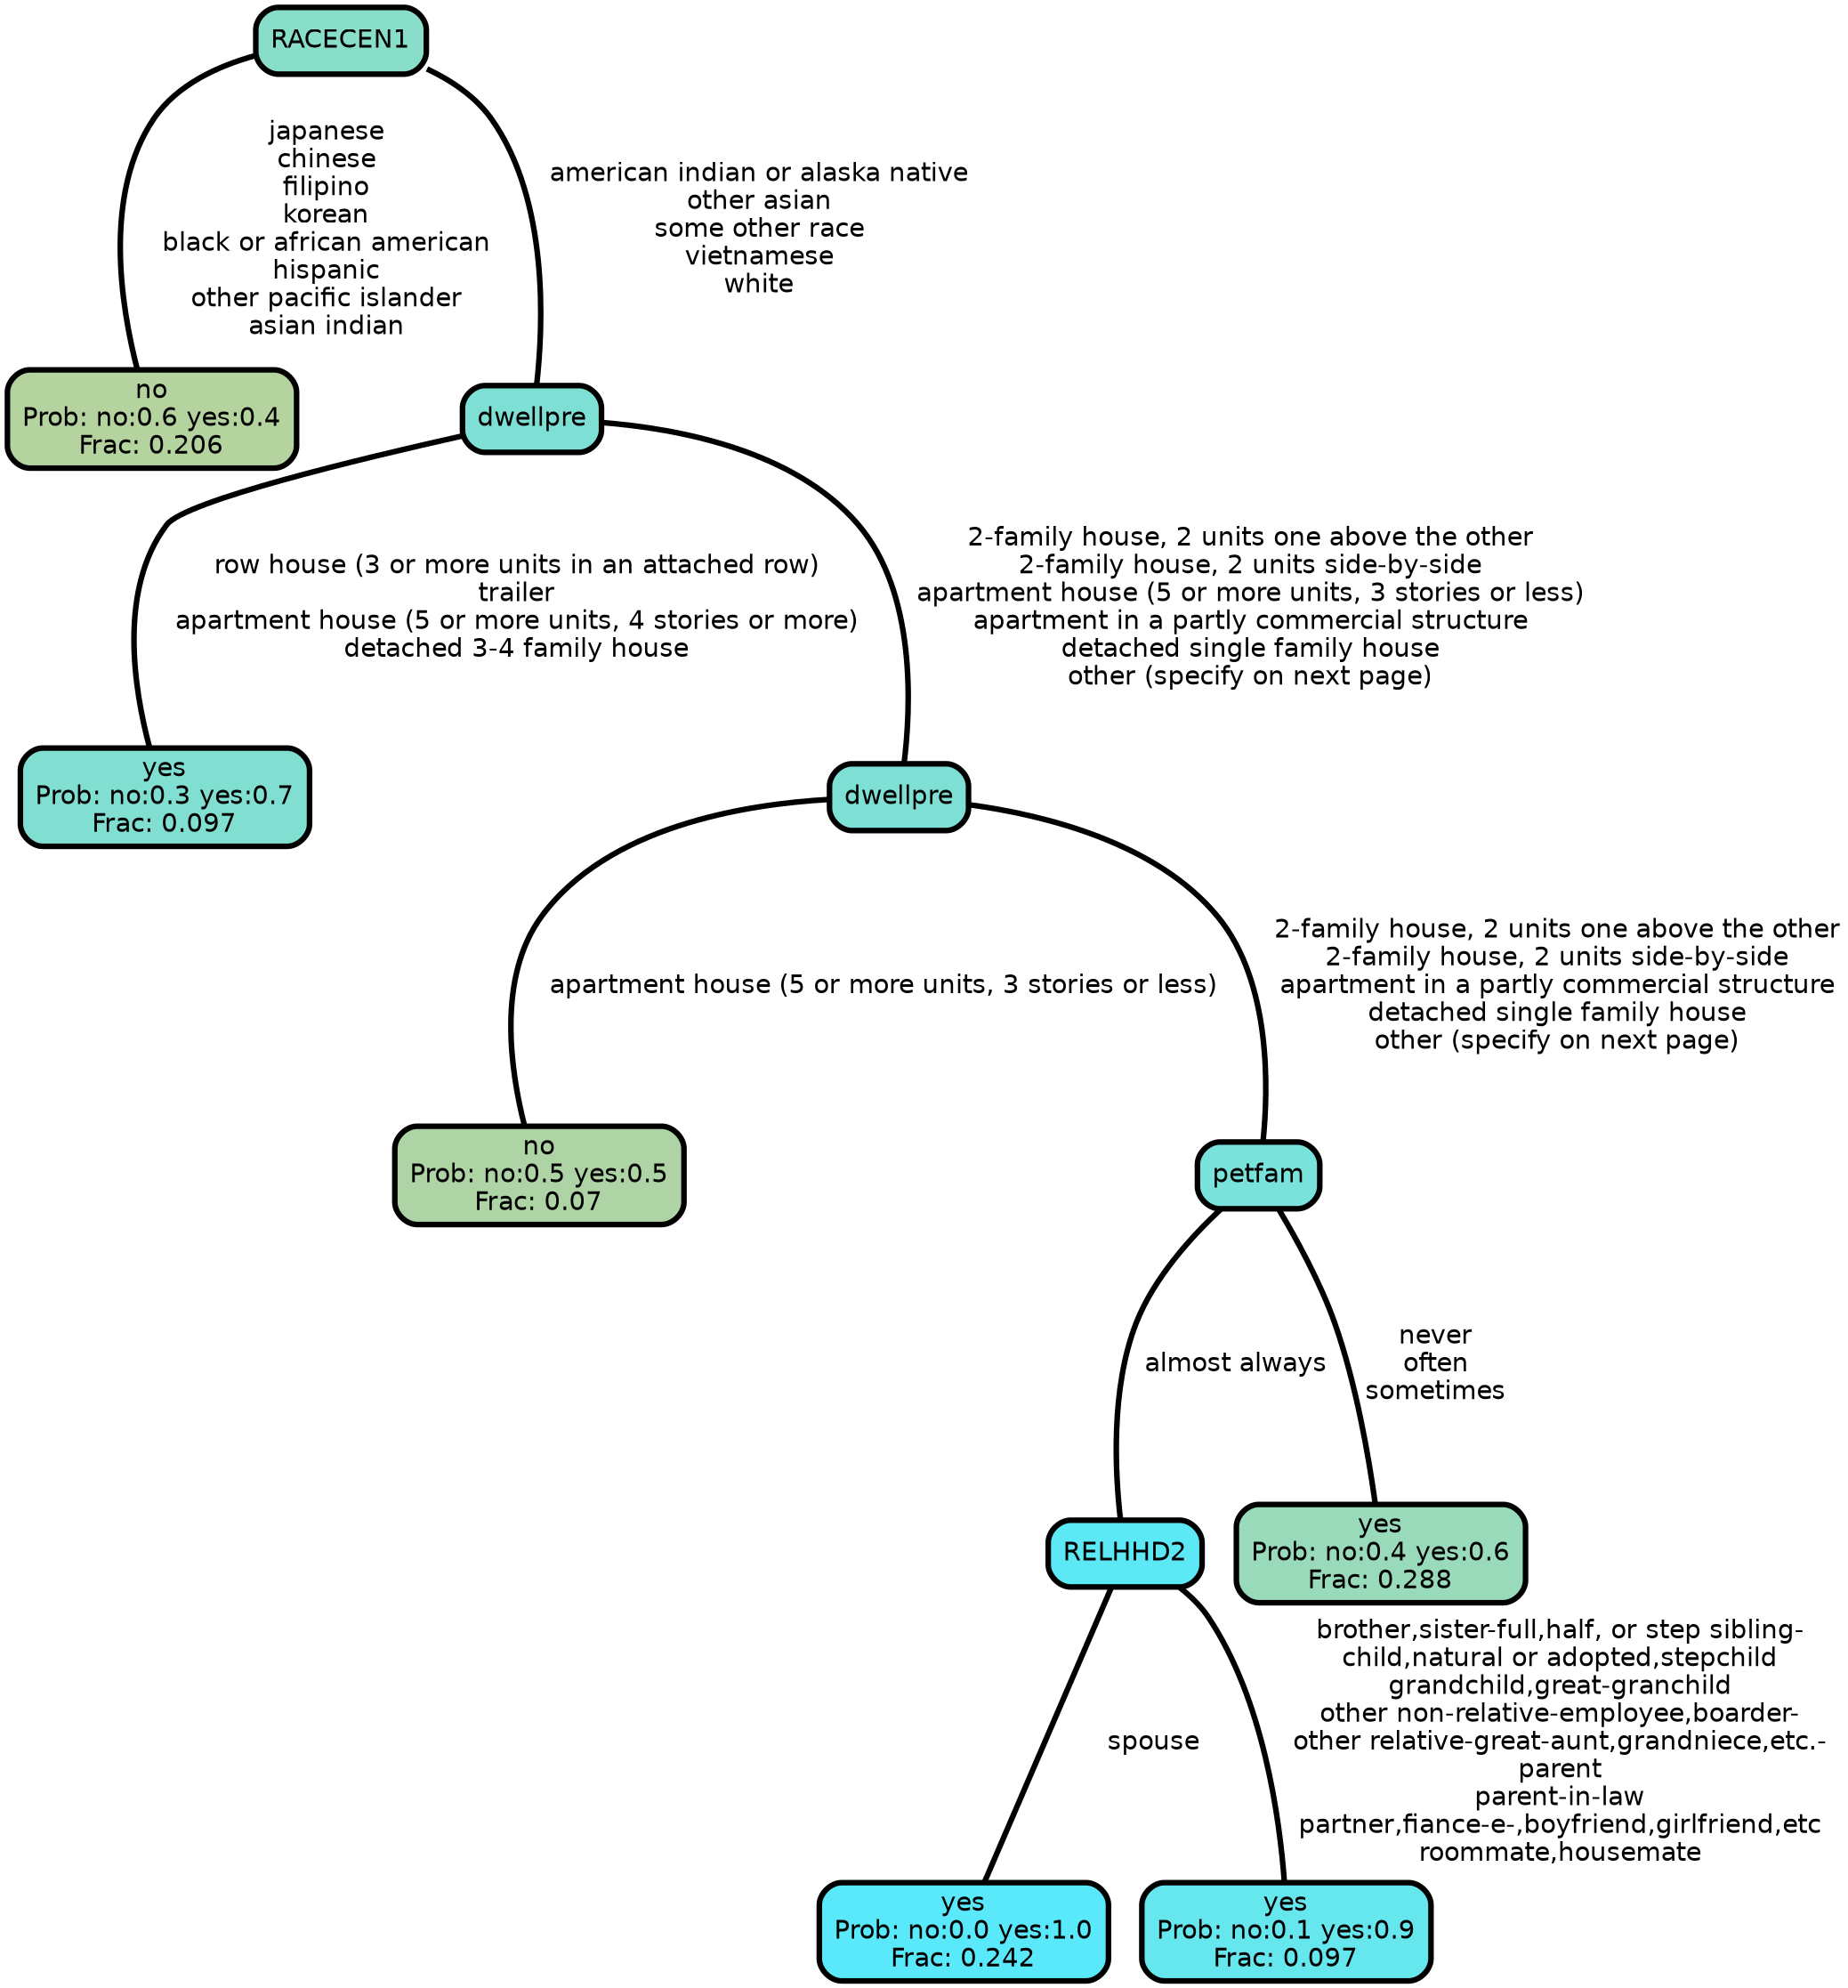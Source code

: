 graph Tree {
node [shape=box, style="filled, rounded",color="black",penwidth="3",fontcolor="black",                 fontname=helvetica] ;
graph [ranksep="0 equally", splines=straight,                 bgcolor=transparent, dpi=200] ;
edge [fontname=helvetica, color=black] ;
0 [label="no
Prob: no:0.6 yes:0.4
Frac: 0.206", fillcolor="#b4d39f"] ;
1 [label="RACECEN1", fillcolor="#89deca"] ;
2 [label="yes
Prob: no:0.3 yes:0.7
Frac: 0.097", fillcolor="#81dfd2"] ;
3 [label="dwellpre", fillcolor="#7ee0d5"] ;
4 [label="no
Prob: no:0.5 yes:0.5
Frac: 0.07", fillcolor="#aed4a5"] ;
5 [label="dwellpre", fillcolor="#7ee0d5"] ;
6 [label="yes
Prob: no:0.0 yes:1.0
Frac: 0.242", fillcolor="#59e9fa"] ;
7 [label="RELHHD2", fillcolor="#5de8f6"] ;
8 [label="yes
Prob: no:0.1 yes:0.9
Frac: 0.097", fillcolor="#66e6ed"] ;
9 [label="petfam", fillcolor="#78e2db"] ;
10 [label="yes
Prob: no:0.4 yes:0.6
Frac: 0.288", fillcolor="#99dabb"] ;
1 -- 0 [label=" japanese\n chinese\n filipino\n korean\n black or african american\n hispanic\n other pacific islander\n asian indian",penwidth=3] ;
1 -- 3 [label=" american indian or alaska native\n other asian\n some other race\n vietnamese\n white",penwidth=3] ;
3 -- 2 [label=" row house (3 or more units in an attached row)\n trailer\n apartment house (5 or more units, 4 stories or more)\n detached 3-4 family house",penwidth=3] ;
3 -- 5 [label=" 2-family house, 2 units one above the other\n 2-family house, 2 units side-by-side\n apartment house (5 or more units, 3 stories or less)\n apartment in a partly commercial structure\n detached single family house\n other (specify on next page)",penwidth=3] ;
5 -- 4 [label=" apartment house (5 or more units, 3 stories or less)",penwidth=3] ;
5 -- 9 [label=" 2-family house, 2 units one above the other\n 2-family house, 2 units side-by-side\n apartment in a partly commercial structure\n detached single family house\n other (specify on next page)",penwidth=3] ;
7 -- 6 [label=" spouse",penwidth=3] ;
7 -- 8 [label=" brother,sister-full,half, or step sibling-\n child,natural or adopted,stepchild\n grandchild,great-granchild\n other non-relative-employee,boarder-\n other relative-great-aunt,grandniece,etc.-\n parent\n parent-in-law\n partner,fiance-e-,boyfriend,girlfriend,etc\n roommate,housemate",penwidth=3] ;
9 -- 7 [label=" almost always",penwidth=3] ;
9 -- 10 [label=" never\n often\n sometimes",penwidth=3] ;
{rank = same;}}